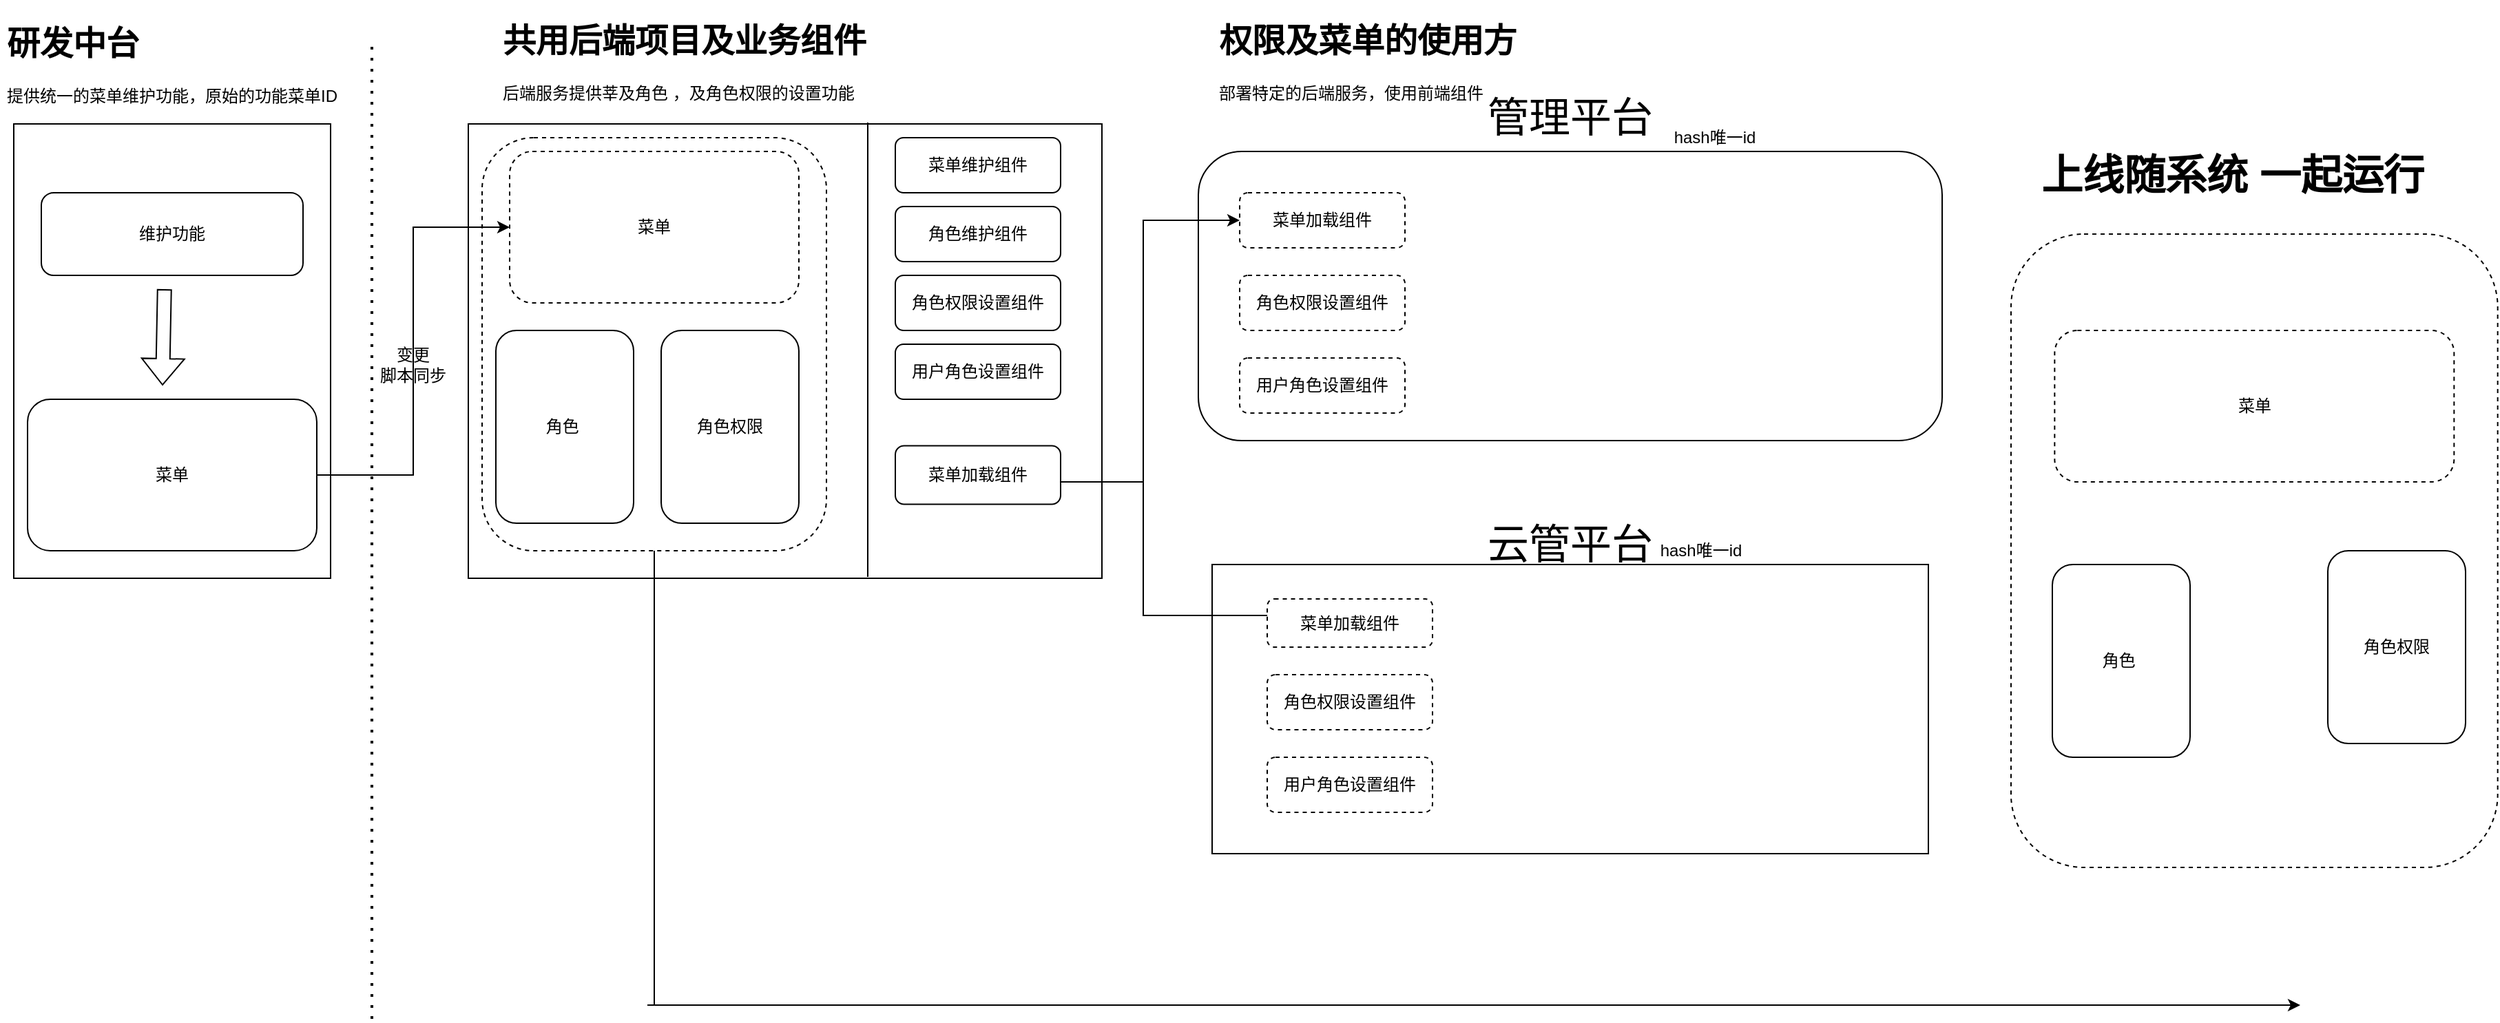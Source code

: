 <mxfile version="18.0.7" type="github">
  <diagram id="bURpGb17ZqjAIcp8gYNU" name="Page-1">
    <mxGraphModel dx="920" dy="859" grid="1" gridSize="10" guides="1" tooltips="1" connect="1" arrows="1" fold="1" page="1" pageScale="1" pageWidth="827" pageHeight="1169" math="0" shadow="0">
      <root>
        <mxCell id="0" />
        <mxCell id="1" parent="0" />
        <mxCell id="RIX8hU53r9PgMsLvg3Ds-4" value="" style="rounded=0;whiteSpace=wrap;html=1;" parent="1" vertex="1">
          <mxGeometry x="580" y="240" width="460" height="330" as="geometry" />
        </mxCell>
        <mxCell id="kIe1R308I3wS3oBuVrrd-42" style="edgeStyle=orthogonalEdgeStyle;rounded=0;orthogonalLoop=1;jettySize=auto;html=1;fontSize=30;" parent="1" source="kIe1R308I3wS3oBuVrrd-40" edge="1">
          <mxGeometry relative="1" as="geometry">
            <mxPoint x="1910" y="880" as="targetPoint" />
            <Array as="points">
              <mxPoint x="715" y="880" />
              <mxPoint x="710" y="880" />
            </Array>
          </mxGeometry>
        </mxCell>
        <mxCell id="kIe1R308I3wS3oBuVrrd-40" value="" style="rounded=1;whiteSpace=wrap;html=1;dashed=1;fontSize=30;" parent="1" vertex="1">
          <mxGeometry x="590" y="250" width="250" height="300" as="geometry" />
        </mxCell>
        <mxCell id="kIe1R308I3wS3oBuVrrd-22" value="" style="rounded=0;whiteSpace=wrap;html=1;" parent="1" vertex="1">
          <mxGeometry x="1120" y="560" width="520" height="210" as="geometry" />
        </mxCell>
        <mxCell id="kIe1R308I3wS3oBuVrrd-24" value="" style="rounded=1;whiteSpace=wrap;html=1;" parent="1" vertex="1">
          <mxGeometry x="1110" y="260" width="540" height="210" as="geometry" />
        </mxCell>
        <mxCell id="RIX8hU53r9PgMsLvg3Ds-1" value="" style="rounded=0;whiteSpace=wrap;html=1;" parent="1" vertex="1">
          <mxGeometry x="250" y="240" width="230" height="330" as="geometry" />
        </mxCell>
        <mxCell id="RIX8hU53r9PgMsLvg3Ds-6" style="edgeStyle=orthogonalEdgeStyle;rounded=0;orthogonalLoop=1;jettySize=auto;html=1;entryX=0;entryY=0.5;entryDx=0;entryDy=0;" parent="1" source="RIX8hU53r9PgMsLvg3Ds-2" target="RIX8hU53r9PgMsLvg3Ds-5" edge="1">
          <mxGeometry relative="1" as="geometry" />
        </mxCell>
        <mxCell id="RIX8hU53r9PgMsLvg3Ds-2" value="菜单" style="rounded=1;whiteSpace=wrap;html=1;" parent="1" vertex="1">
          <mxGeometry x="260" y="440" width="210" height="110" as="geometry" />
        </mxCell>
        <mxCell id="RIX8hU53r9PgMsLvg3Ds-5" value="菜单" style="rounded=1;whiteSpace=wrap;html=1;dashed=1;" parent="1" vertex="1">
          <mxGeometry x="610" y="260" width="210" height="110" as="geometry" />
        </mxCell>
        <mxCell id="kIe1R308I3wS3oBuVrrd-1" value="角色&amp;nbsp;" style="rounded=1;whiteSpace=wrap;html=1;" parent="1" vertex="1">
          <mxGeometry x="600" y="390" width="100" height="140" as="geometry" />
        </mxCell>
        <mxCell id="kIe1R308I3wS3oBuVrrd-2" value="角色权限" style="rounded=1;whiteSpace=wrap;html=1;" parent="1" vertex="1">
          <mxGeometry x="720" y="390" width="100" height="140" as="geometry" />
        </mxCell>
        <mxCell id="kIe1R308I3wS3oBuVrrd-3" value="" style="endArrow=none;html=1;rounded=0;" parent="1" edge="1">
          <mxGeometry width="50" height="50" relative="1" as="geometry">
            <mxPoint x="870" y="239" as="sourcePoint" />
            <mxPoint x="870" y="569" as="targetPoint" />
          </mxGeometry>
        </mxCell>
        <mxCell id="kIe1R308I3wS3oBuVrrd-4" value="菜单维护组件" style="rounded=1;whiteSpace=wrap;html=1;" parent="1" vertex="1">
          <mxGeometry x="890" y="250" width="120" height="40" as="geometry" />
        </mxCell>
        <mxCell id="kIe1R308I3wS3oBuVrrd-7" value="角色维护组件" style="rounded=1;whiteSpace=wrap;html=1;" parent="1" vertex="1">
          <mxGeometry x="890" y="300" width="120" height="40" as="geometry" />
        </mxCell>
        <mxCell id="kIe1R308I3wS3oBuVrrd-8" value="角色权限设置组件" style="rounded=1;whiteSpace=wrap;html=1;" parent="1" vertex="1">
          <mxGeometry x="890" y="350" width="120" height="40" as="geometry" />
        </mxCell>
        <mxCell id="kIe1R308I3wS3oBuVrrd-29" style="edgeStyle=orthogonalEdgeStyle;rounded=0;orthogonalLoop=1;jettySize=auto;html=1;entryX=0;entryY=0.5;entryDx=0;entryDy=0;fontSize=30;" parent="1" source="kIe1R308I3wS3oBuVrrd-9" target="kIe1R308I3wS3oBuVrrd-28" edge="1">
          <mxGeometry relative="1" as="geometry">
            <Array as="points">
              <mxPoint x="1070" y="500" />
              <mxPoint x="1070" y="310" />
            </Array>
          </mxGeometry>
        </mxCell>
        <mxCell id="kIe1R308I3wS3oBuVrrd-31" style="edgeStyle=orthogonalEdgeStyle;rounded=0;orthogonalLoop=1;jettySize=auto;html=1;entryX=0;entryY=0.5;entryDx=0;entryDy=0;fontSize=30;" parent="1" source="kIe1R308I3wS3oBuVrrd-9" target="kIe1R308I3wS3oBuVrrd-30" edge="1">
          <mxGeometry relative="1" as="geometry">
            <Array as="points">
              <mxPoint x="1070" y="500" />
              <mxPoint x="1070" y="597" />
              <mxPoint x="1190" y="597" />
            </Array>
          </mxGeometry>
        </mxCell>
        <mxCell id="kIe1R308I3wS3oBuVrrd-9" value="菜单加载组件" style="rounded=1;whiteSpace=wrap;html=1;" parent="1" vertex="1">
          <mxGeometry x="890" y="473.75" width="120" height="42.5" as="geometry" />
        </mxCell>
        <mxCell id="kIe1R308I3wS3oBuVrrd-10" value="&lt;h1&gt;共用后端项目及业务组件&lt;/h1&gt;&lt;p&gt;后端服务提供莘及角色 ，及角色权限的设置功能&lt;/p&gt;&lt;p&gt;.&lt;/p&gt;" style="text;html=1;strokeColor=none;fillColor=none;spacing=5;spacingTop=-20;whiteSpace=wrap;overflow=hidden;rounded=0;" parent="1" vertex="1">
          <mxGeometry x="600" y="160" width="450" height="70" as="geometry" />
        </mxCell>
        <mxCell id="kIe1R308I3wS3oBuVrrd-11" value="维护功能" style="rounded=1;whiteSpace=wrap;html=1;" parent="1" vertex="1">
          <mxGeometry x="270" y="290" width="190" height="60" as="geometry" />
        </mxCell>
        <mxCell id="kIe1R308I3wS3oBuVrrd-12" value="" style="shape=flexArrow;endArrow=classic;html=1;rounded=0;" parent="1" edge="1">
          <mxGeometry width="50" height="50" relative="1" as="geometry">
            <mxPoint x="359.38" y="360" as="sourcePoint" />
            <mxPoint x="358" y="430" as="targetPoint" />
          </mxGeometry>
        </mxCell>
        <mxCell id="kIe1R308I3wS3oBuVrrd-15" value="&lt;h1&gt;研发中台&lt;/h1&gt;&lt;p&gt;提供统一的菜单维护功能，原始的功能菜单ID&lt;/p&gt;" style="text;html=1;strokeColor=none;fillColor=none;spacing=5;spacingTop=-20;whiteSpace=wrap;overflow=hidden;rounded=0;" parent="1" vertex="1">
          <mxGeometry x="240" y="162" width="270" height="70" as="geometry" />
        </mxCell>
        <mxCell id="kIe1R308I3wS3oBuVrrd-16" value="变更&lt;br&gt;脚本同步" style="text;html=1;strokeColor=none;fillColor=none;align=center;verticalAlign=middle;whiteSpace=wrap;rounded=0;" parent="1" vertex="1">
          <mxGeometry x="500" y="400" width="80" height="30" as="geometry" />
        </mxCell>
        <mxCell id="kIe1R308I3wS3oBuVrrd-18" value="" style="endArrow=none;dashed=1;html=1;dashPattern=1 3;strokeWidth=2;rounded=0;entryX=1;entryY=0.25;entryDx=0;entryDy=0;" parent="1" target="kIe1R308I3wS3oBuVrrd-15" edge="1">
          <mxGeometry width="50" height="50" relative="1" as="geometry">
            <mxPoint x="510" y="890" as="sourcePoint" />
            <mxPoint x="550" y="720" as="targetPoint" />
          </mxGeometry>
        </mxCell>
        <mxCell id="kIe1R308I3wS3oBuVrrd-21" value="&lt;h1&gt;权限及菜单的使用方&lt;/h1&gt;&lt;p&gt;部署特定的后端服务，使用前端组件&lt;/p&gt;&lt;p&gt;.&lt;/p&gt;" style="text;html=1;strokeColor=none;fillColor=none;spacing=5;spacingTop=-20;whiteSpace=wrap;overflow=hidden;rounded=0;" parent="1" vertex="1">
          <mxGeometry x="1120" y="160" width="450" height="70" as="geometry" />
        </mxCell>
        <mxCell id="kIe1R308I3wS3oBuVrrd-26" value="管理平台" style="text;html=1;strokeColor=none;fillColor=none;align=center;verticalAlign=middle;whiteSpace=wrap;rounded=0;fontSize=30;" parent="1" vertex="1">
          <mxGeometry x="1160" y="220" width="440" height="30" as="geometry" />
        </mxCell>
        <mxCell id="kIe1R308I3wS3oBuVrrd-27" value="云管平台" style="text;html=1;strokeColor=none;fillColor=none;align=center;verticalAlign=middle;whiteSpace=wrap;rounded=0;fontSize=30;" parent="1" vertex="1">
          <mxGeometry x="1120" y="530" width="520" height="30" as="geometry" />
        </mxCell>
        <mxCell id="kIe1R308I3wS3oBuVrrd-28" value="菜单加载组件" style="rounded=1;whiteSpace=wrap;html=1;dashed=1;" parent="1" vertex="1">
          <mxGeometry x="1140" y="290" width="120" height="40" as="geometry" />
        </mxCell>
        <mxCell id="kIe1R308I3wS3oBuVrrd-30" value="菜单加载组件" style="rounded=1;whiteSpace=wrap;html=1;dashed=1;" parent="1" vertex="1">
          <mxGeometry x="1160" y="585" width="120" height="35" as="geometry" />
        </mxCell>
        <mxCell id="kIe1R308I3wS3oBuVrrd-32" value="" style="rounded=1;whiteSpace=wrap;html=1;dashed=1;fontSize=30;" parent="1" vertex="1">
          <mxGeometry x="1700" y="320" width="353.33" height="460" as="geometry" />
        </mxCell>
        <mxCell id="kIe1R308I3wS3oBuVrrd-33" value="菜单" style="rounded=1;whiteSpace=wrap;html=1;dashed=1;" parent="1" vertex="1">
          <mxGeometry x="1731.67" y="390" width="290" height="110" as="geometry" />
        </mxCell>
        <mxCell id="kIe1R308I3wS3oBuVrrd-34" value="角色&amp;nbsp;" style="rounded=1;whiteSpace=wrap;html=1;" parent="1" vertex="1">
          <mxGeometry x="1730" y="560" width="100" height="140" as="geometry" />
        </mxCell>
        <mxCell id="kIe1R308I3wS3oBuVrrd-35" value="角色权限" style="rounded=1;whiteSpace=wrap;html=1;" parent="1" vertex="1">
          <mxGeometry x="1930" y="550" width="100" height="140" as="geometry" />
        </mxCell>
        <mxCell id="kIe1R308I3wS3oBuVrrd-38" value="上线随系统 一起运行" style="text;html=1;strokeColor=none;fillColor=none;spacing=5;spacingTop=-20;whiteSpace=wrap;overflow=hidden;rounded=0;dashed=1;fontSize=30;fontStyle=1" parent="1" vertex="1">
          <mxGeometry x="1716.67" y="270" width="320" height="40" as="geometry" />
        </mxCell>
        <mxCell id="Xr9ccXARoI3-LC38zG-U-1" value="hash唯一id" style="text;html=1;strokeColor=none;fillColor=none;align=center;verticalAlign=middle;whiteSpace=wrap;rounded=0;" vertex="1" parent="1">
          <mxGeometry x="1440" y="240" width="90" height="20" as="geometry" />
        </mxCell>
        <mxCell id="Xr9ccXARoI3-LC38zG-U-2" value="hash唯一id" style="text;html=1;strokeColor=none;fillColor=none;align=center;verticalAlign=middle;whiteSpace=wrap;rounded=0;" vertex="1" parent="1">
          <mxGeometry x="1430" y="540" width="90" height="20" as="geometry" />
        </mxCell>
        <mxCell id="Xr9ccXARoI3-LC38zG-U-3" value="角色权限设置组件" style="rounded=1;whiteSpace=wrap;html=1;dashed=1;" vertex="1" parent="1">
          <mxGeometry x="1140" y="350" width="120" height="40" as="geometry" />
        </mxCell>
        <mxCell id="Xr9ccXARoI3-LC38zG-U-4" value="角色权限设置组件" style="rounded=1;whiteSpace=wrap;html=1;dashed=1;" vertex="1" parent="1">
          <mxGeometry x="1160" y="640" width="120" height="40" as="geometry" />
        </mxCell>
        <mxCell id="Xr9ccXARoI3-LC38zG-U-5" value="用户角色设置组件" style="rounded=1;whiteSpace=wrap;html=1;" vertex="1" parent="1">
          <mxGeometry x="890" y="400" width="120" height="40" as="geometry" />
        </mxCell>
        <mxCell id="Xr9ccXARoI3-LC38zG-U-6" value="用户角色设置组件" style="rounded=1;whiteSpace=wrap;html=1;dashed=1;" vertex="1" parent="1">
          <mxGeometry x="1140" y="410" width="120" height="40" as="geometry" />
        </mxCell>
        <mxCell id="Xr9ccXARoI3-LC38zG-U-7" value="用户角色设置组件" style="rounded=1;whiteSpace=wrap;html=1;dashed=1;" vertex="1" parent="1">
          <mxGeometry x="1160" y="700" width="120" height="40" as="geometry" />
        </mxCell>
      </root>
    </mxGraphModel>
  </diagram>
</mxfile>
